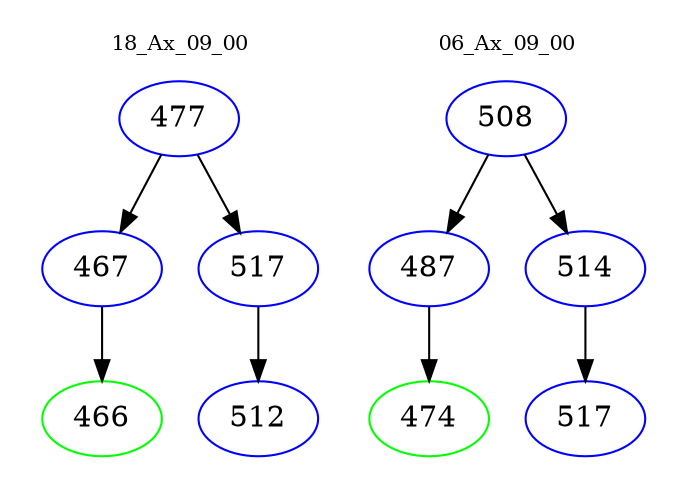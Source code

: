 digraph{
subgraph cluster_0 {
color = white
label = "18_Ax_09_00";
fontsize=10;
T0_477 [label="477", color="blue"]
T0_477 -> T0_467 [color="black"]
T0_467 [label="467", color="blue"]
T0_467 -> T0_466 [color="black"]
T0_466 [label="466", color="green"]
T0_477 -> T0_517 [color="black"]
T0_517 [label="517", color="blue"]
T0_517 -> T0_512 [color="black"]
T0_512 [label="512", color="blue"]
}
subgraph cluster_1 {
color = white
label = "06_Ax_09_00";
fontsize=10;
T1_508 [label="508", color="blue"]
T1_508 -> T1_487 [color="black"]
T1_487 [label="487", color="blue"]
T1_487 -> T1_474 [color="black"]
T1_474 [label="474", color="green"]
T1_508 -> T1_514 [color="black"]
T1_514 [label="514", color="blue"]
T1_514 -> T1_517 [color="black"]
T1_517 [label="517", color="blue"]
}
}
